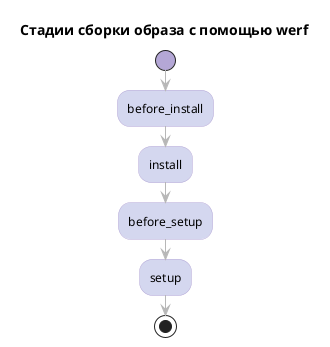 @startuml
skinparam activity {
  StartColor #B4A7D6
  BarColor #B7B7B7
  EndColor #B4A7D6
  BackgroundColor #D4D7EF
  BackgroundColor<< Begin >> Olive
  BorderColor #B4A7D6
  ArrowColor #B7B7B7
}

skinparam note {
  BackgroundColor #A8C7E0
  BorderColor #434343
}

title Стадии сборки образа с помощью werf


start

:before_install;

:install;

:before_setup;

:setup;

stop

@enduml
